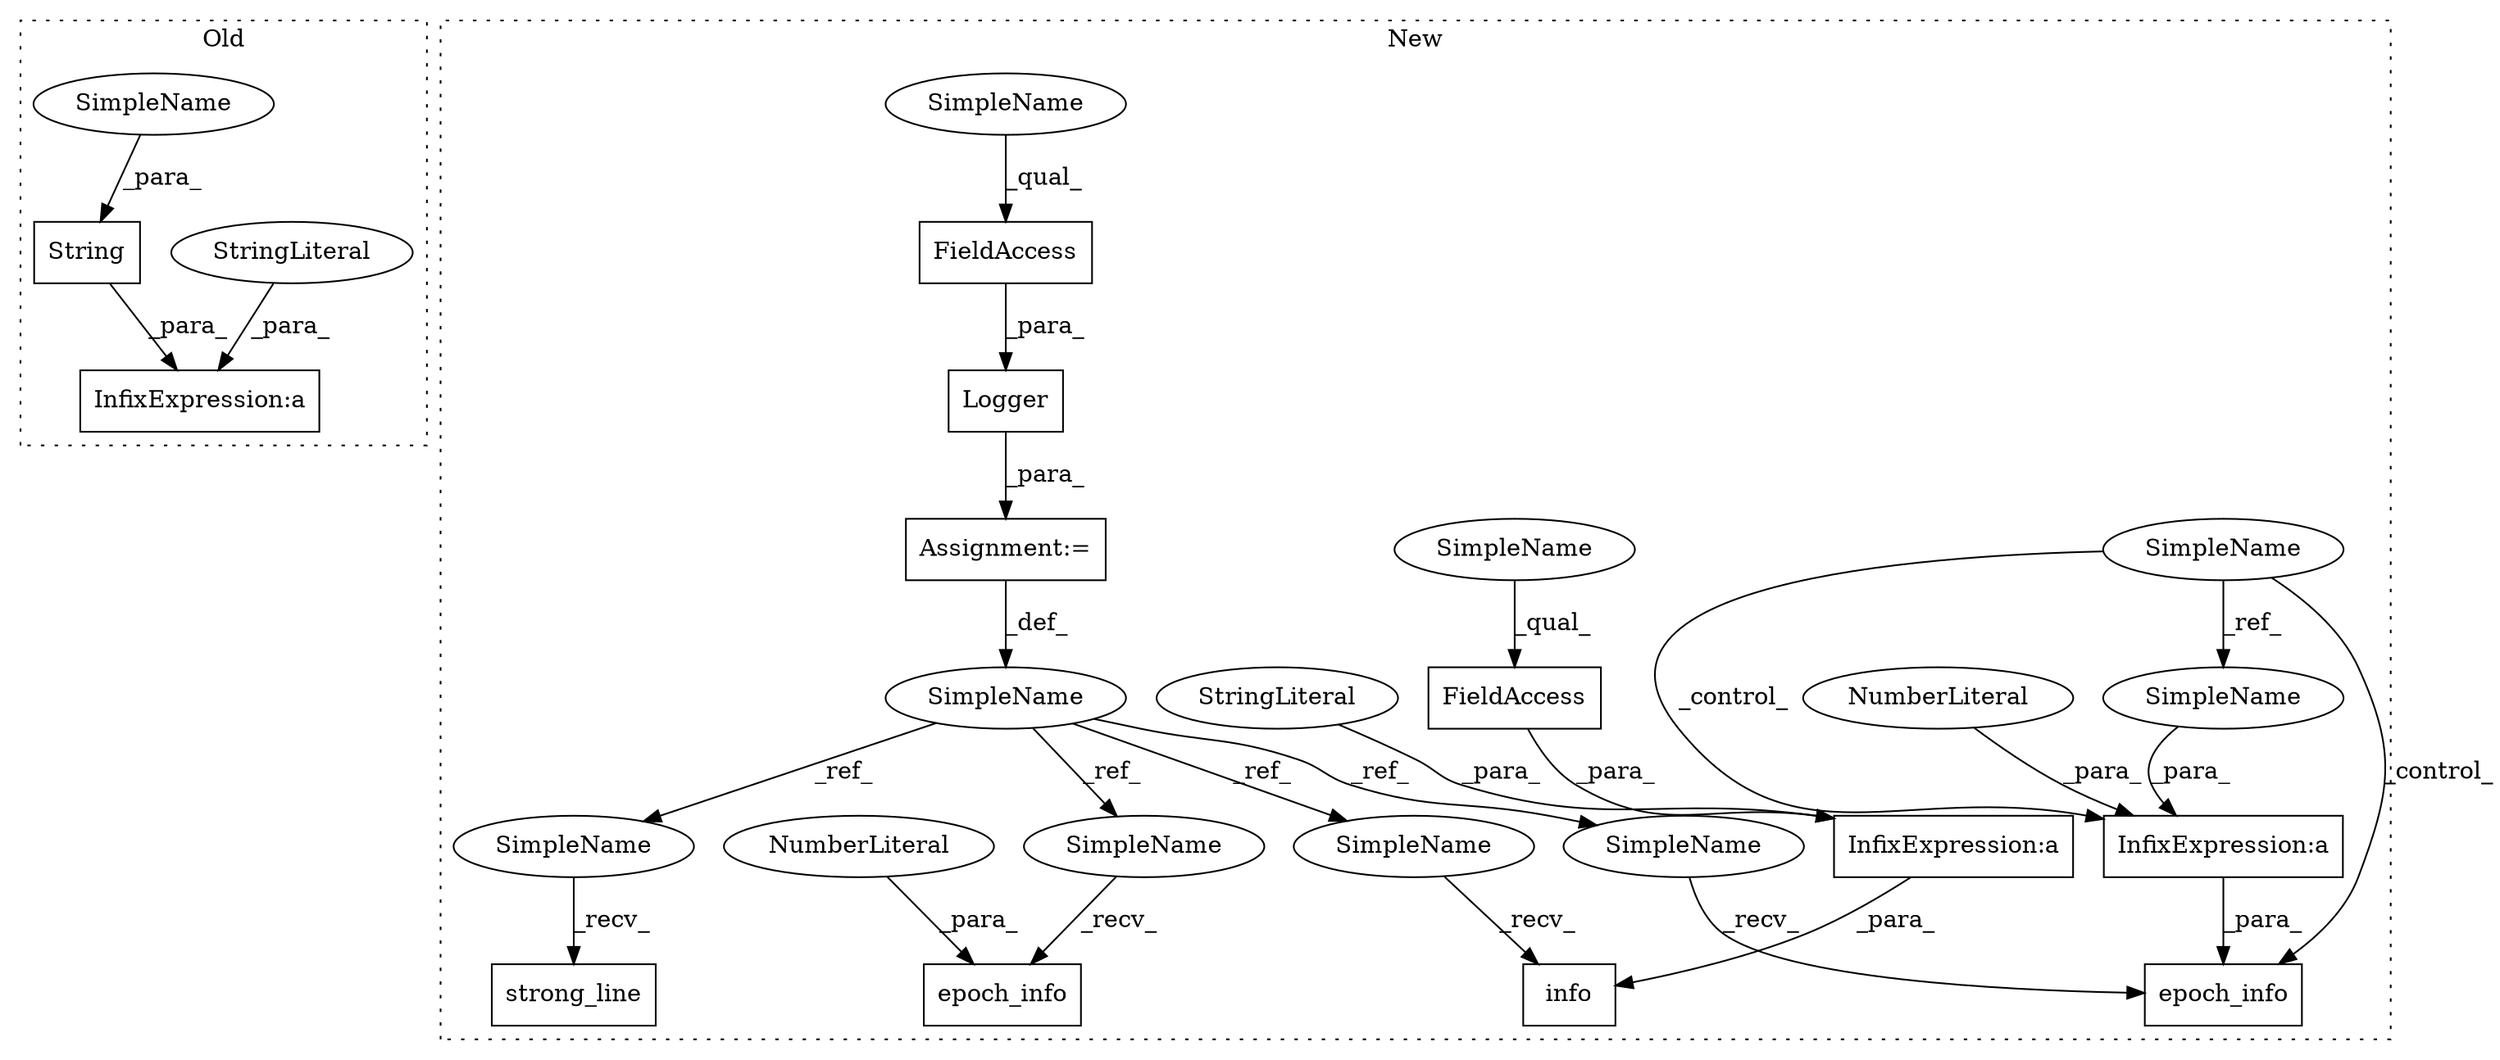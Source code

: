 digraph G {
subgraph cluster0 {
1 [label="String" a="32" s="2496,2504" l="7,1" shape="box"];
4 [label="InfixExpression:a" a="27" s="2506" l="3" shape="box"];
14 [label="StringLiteral" a="45" s="2509" l="4" shape="ellipse"];
20 [label="SimpleName" a="42" s="2503" l="1" shape="ellipse"];
label = "Old";
style="dotted";
}
subgraph cluster1 {
2 [label="Logger" a="32" s="1767,1791" l="7,1" shape="box"];
3 [label="strong_line" a="32" s="1805" l="13" shape="box"];
5 [label="SimpleName" a="42" s="1760" l="6" shape="ellipse"];
6 [label="info" a="32" s="1831,1875" l="5,1" shape="box"];
7 [label="InfixExpression:a" a="27" s="1860" l="3" shape="box"];
8 [label="FieldAccess" a="22" s="1774" l="12" shape="box"];
9 [label="FieldAccess" a="22" s="1863" l="12" shape="box"];
10 [label="epoch_info" a="32" s="2822,2873" l="11,1" shape="box"];
11 [label="InfixExpression:a" a="27" s="2834" l="3" shape="box"];
12 [label="NumberLiteral" a="34" s="2837" l="1" shape="ellipse"];
13 [label="SimpleName" a="42" s="2627" l="1" shape="ellipse"];
15 [label="StringLiteral" a="45" s="1836" l="24" shape="ellipse"];
16 [label="Assignment:=" a="7" s="1766" l="1" shape="box"];
17 [label="epoch_info" a="32" s="2516,2563" l="11,1" shape="box"];
18 [label="NumberLiteral" a="34" s="2527" l="1" shape="ellipse"];
19 [label="SimpleName" a="42" s="2833" l="1" shape="ellipse"];
21 [label="SimpleName" a="42" s="1774" l="3" shape="ellipse"];
22 [label="SimpleName" a="42" s="1863" l="3" shape="ellipse"];
23 [label="SimpleName" a="42" s="2815" l="6" shape="ellipse"];
24 [label="SimpleName" a="42" s="2509" l="6" shape="ellipse"];
25 [label="SimpleName" a="42" s="1798" l="6" shape="ellipse"];
26 [label="SimpleName" a="42" s="1824" l="6" shape="ellipse"];
label = "New";
style="dotted";
}
1 -> 4 [label="_para_"];
2 -> 16 [label="_para_"];
5 -> 24 [label="_ref_"];
5 -> 25 [label="_ref_"];
5 -> 23 [label="_ref_"];
5 -> 26 [label="_ref_"];
7 -> 6 [label="_para_"];
8 -> 2 [label="_para_"];
9 -> 7 [label="_para_"];
11 -> 10 [label="_para_"];
12 -> 11 [label="_para_"];
13 -> 11 [label="_control_"];
13 -> 19 [label="_ref_"];
13 -> 10 [label="_control_"];
14 -> 4 [label="_para_"];
15 -> 7 [label="_para_"];
16 -> 5 [label="_def_"];
18 -> 17 [label="_para_"];
19 -> 11 [label="_para_"];
20 -> 1 [label="_para_"];
21 -> 8 [label="_qual_"];
22 -> 9 [label="_qual_"];
23 -> 10 [label="_recv_"];
24 -> 17 [label="_recv_"];
25 -> 3 [label="_recv_"];
26 -> 6 [label="_recv_"];
}